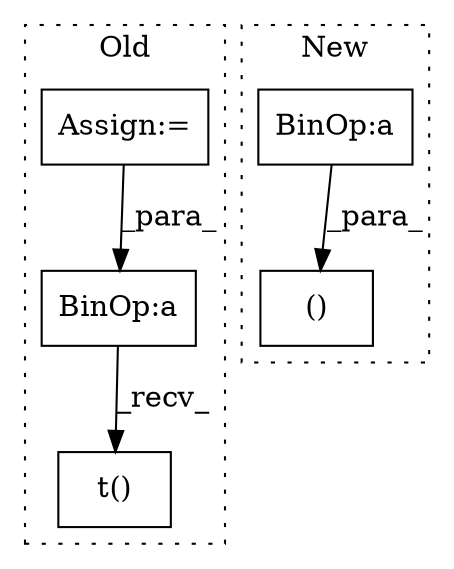 digraph G {
subgraph cluster0 {
1 [label="t()" a="75" s="8010" l="13" shape="box"];
3 [label="Assign:=" a="68" s="7239" l="3" shape="box"];
4 [label="BinOp:a" a="82" s="7911" l="3" shape="box"];
label = "Old";
style="dotted";
}
subgraph cluster1 {
2 [label="()" a="54" s="9898" l="11" shape="box"];
5 [label="BinOp:a" a="82" s="8911" l="4" shape="box"];
label = "New";
style="dotted";
}
3 -> 4 [label="_para_"];
4 -> 1 [label="_recv_"];
5 -> 2 [label="_para_"];
}